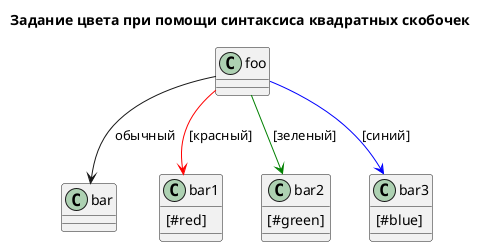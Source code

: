 
@startuml
title Задание цвета при помощи синтаксиса квадратных скобочек
class foo
class bar
bar1 : [#red]
bar2 : [#green]
bar3 : [#blue]
foo --> bar : обычный
foo -[#red]-> bar1 : [красный]
foo -[#green]-> bar2 : [зеленый]
foo -[#blue]-> bar3 : [синий]
@enduml